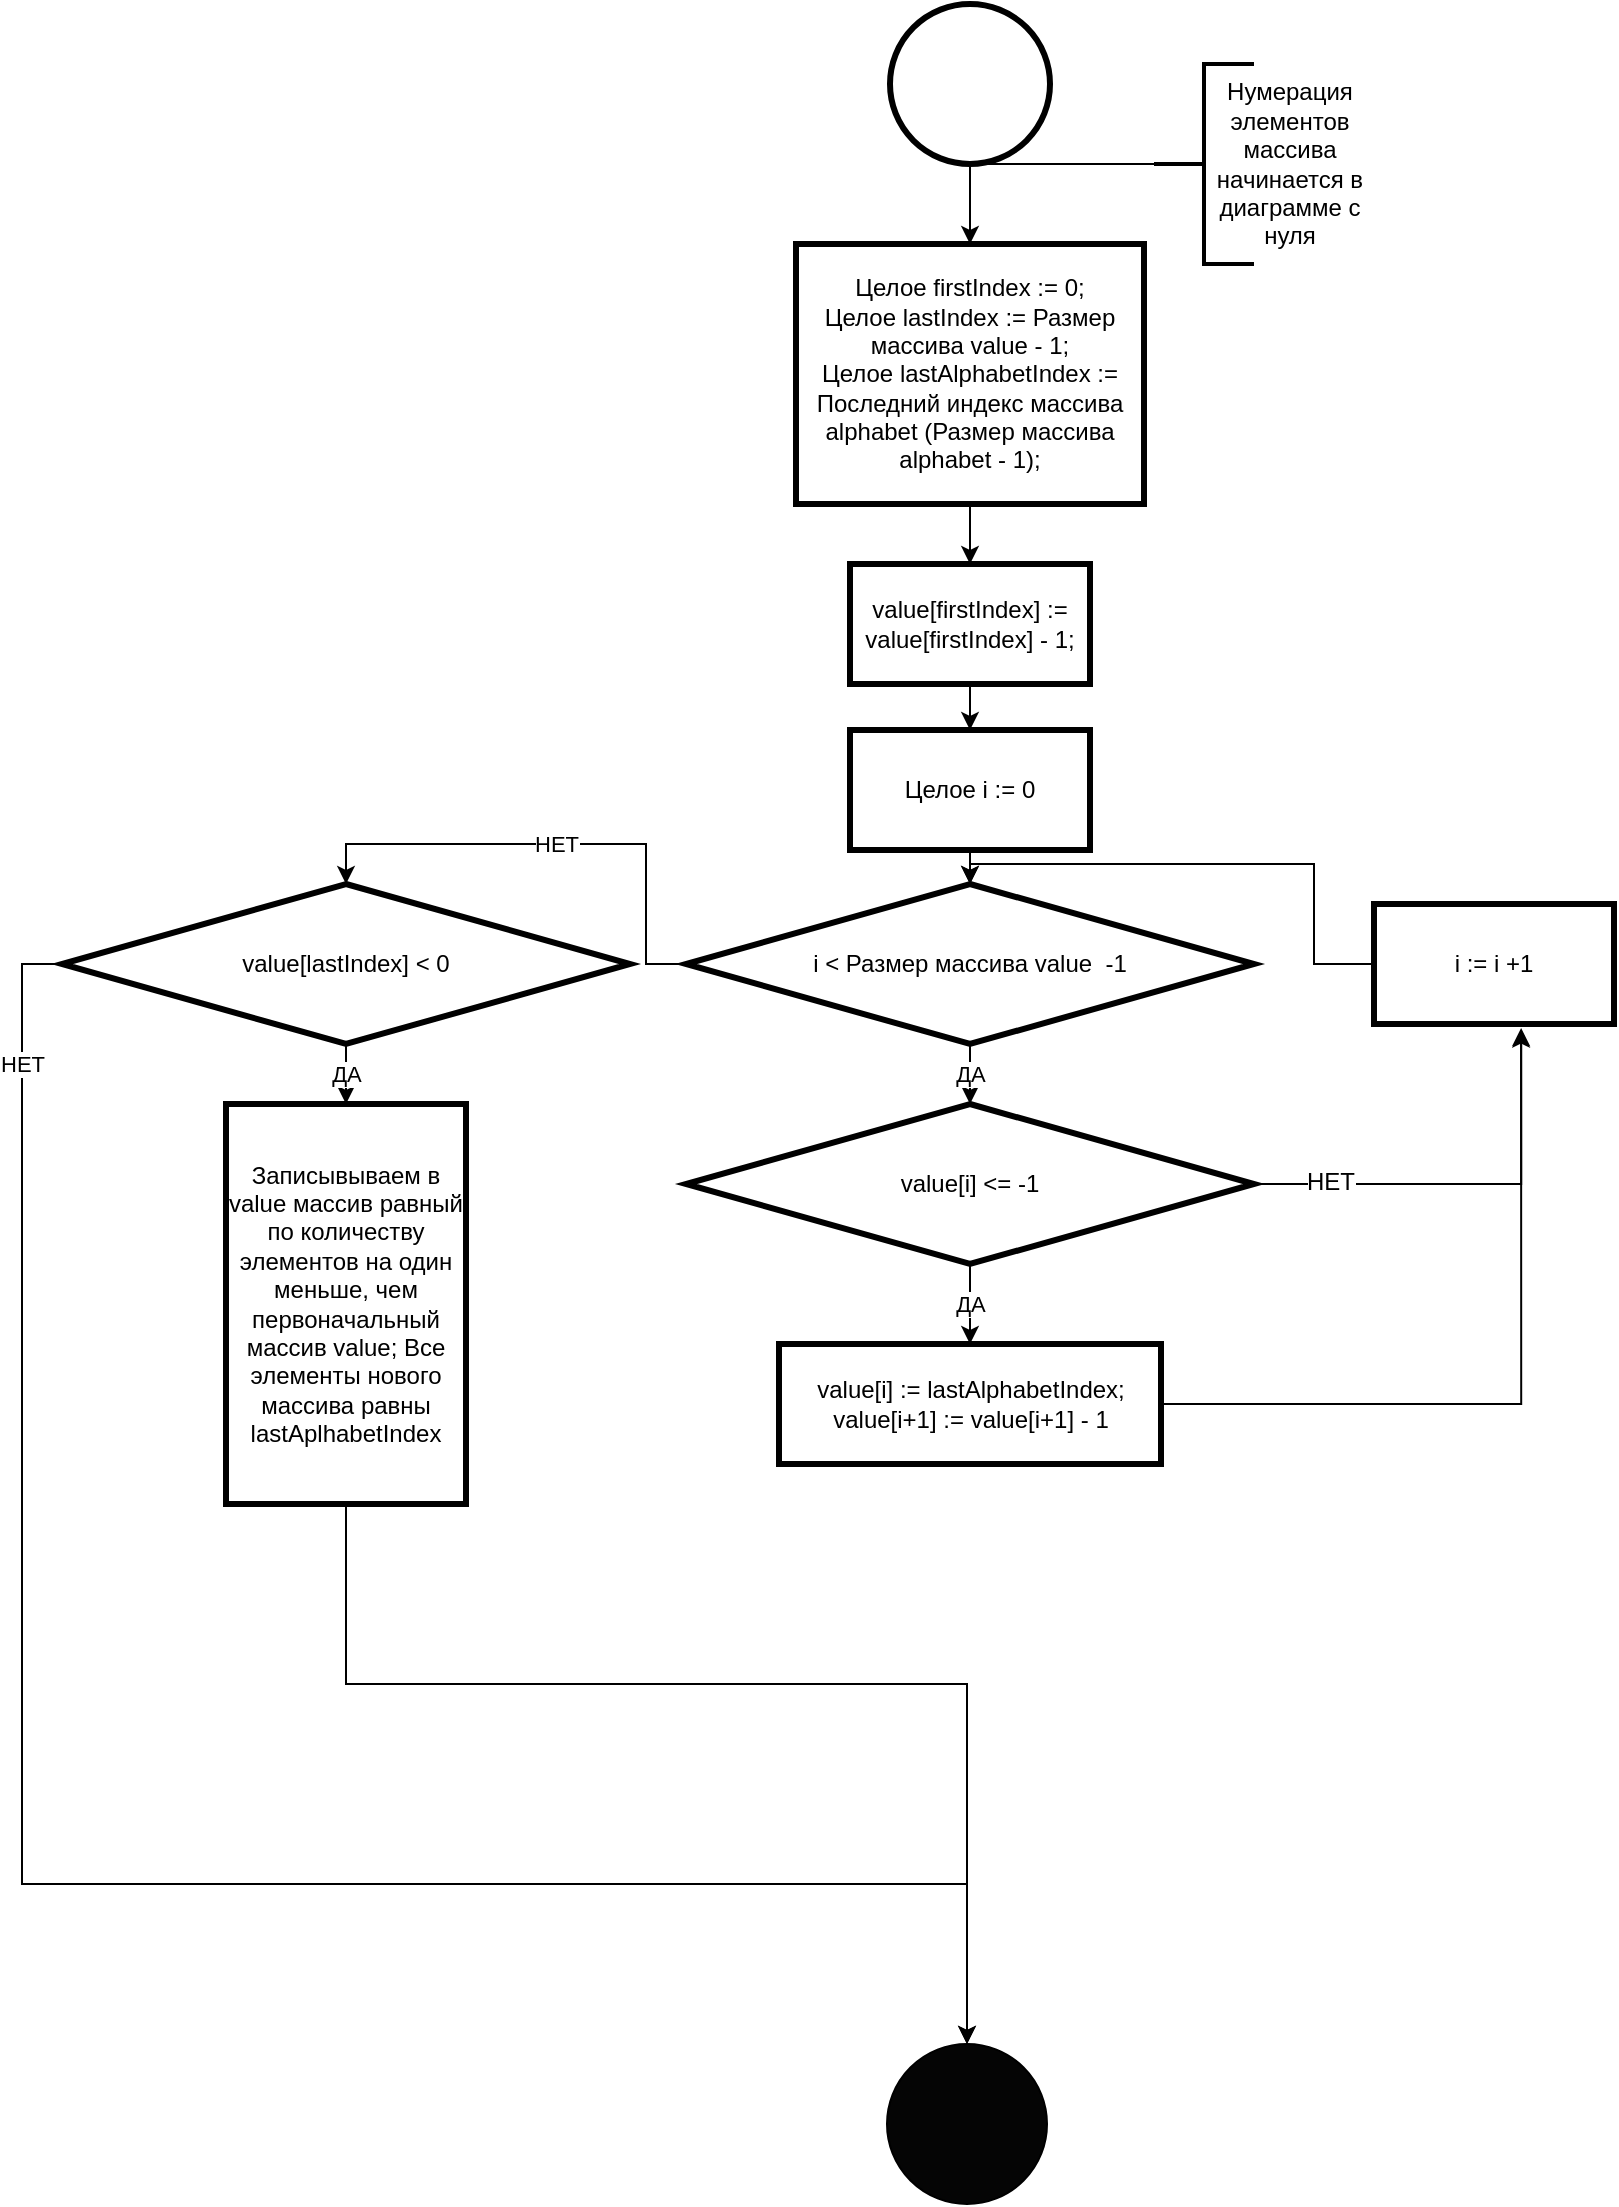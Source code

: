<mxfile pages="1" version="11.2.2" type="device"><diagram name="Page-1" id="9f46799a-70d6-7492-0946-bef42562c5a5"><mxGraphModel dx="541" dy="829" grid="1" gridSize="10" guides="1" tooltips="1" connect="1" arrows="1" fold="1" page="1" pageScale="1" pageWidth="1169" pageHeight="827" background="#ffffff" math="0" shadow="0"><root><mxCell id="0"/><mxCell id="1" parent="0"/><mxCell id="xZN6rbksxn1n_Ldc4MLy-4" style="edgeStyle=orthogonalEdgeStyle;rounded=0;orthogonalLoop=1;jettySize=auto;html=1;entryX=0.5;entryY=0;entryDx=0;entryDy=0;" edge="1" parent="1" source="UuCqGnlQUb-CQXjbqGYS-2" target="0ZZqwP2osCYtnXRCdj84-11"><mxGeometry relative="1" as="geometry"/></mxCell><mxCell id="UuCqGnlQUb-CQXjbqGYS-2" value="" style="ellipse;whiteSpace=wrap;html=1;aspect=fixed;strokeWidth=3;" parent="1" vertex="1"><mxGeometry x="544" y="20" width="80" height="80" as="geometry"/></mxCell><mxCell id="UuCqGnlQUb-CQXjbqGYS-3" value="" style="ellipse;whiteSpace=wrap;html=1;aspect=fixed;fontColor=#000000;fillColor=#050505;" parent="1" vertex="1"><mxGeometry x="542.5" y="1040" width="80" height="80" as="geometry"/></mxCell><mxCell id="UuCqGnlQUb-CQXjbqGYS-60" style="edgeStyle=orthogonalEdgeStyle;rounded=0;orthogonalLoop=1;jettySize=auto;html=1;exitX=1;exitY=0.5;exitDx=0;exitDy=0;entryX=0.5;entryY=0;entryDx=0;entryDy=0;fontColor=#000000;" parent="1" edge="1"><mxGeometry relative="1" as="geometry"><Array as="points"><mxPoint x="727" y="200"/><mxPoint x="1160" y="200"/><mxPoint x="1160" y="950"/><mxPoint x="583" y="950"/></Array><mxPoint x="726" y="310" as="sourcePoint"/></mxGeometry></mxCell><mxCell id="xZN6rbksxn1n_Ldc4MLy-36" value="ДА" style="edgeStyle=orthogonalEdgeStyle;rounded=0;orthogonalLoop=1;jettySize=auto;html=1;exitX=0.5;exitY=1;exitDx=0;exitDy=0;entryX=0.5;entryY=0;entryDx=0;entryDy=0;" edge="1" parent="1" source="6HzRkY3QKBv-fyKpoPUi-3" target="xZN6rbksxn1n_Ldc4MLy-34"><mxGeometry relative="1" as="geometry"/></mxCell><mxCell id="xZN6rbksxn1n_Ldc4MLy-45" value="НЕТ" style="edgeStyle=orthogonalEdgeStyle;rounded=0;orthogonalLoop=1;jettySize=auto;html=1;exitX=0;exitY=0.5;exitDx=0;exitDy=0;entryX=0.5;entryY=0;entryDx=0;entryDy=0;" edge="1" parent="1" source="6HzRkY3QKBv-fyKpoPUi-3" target="xZN6rbksxn1n_Ldc4MLy-44"><mxGeometry relative="1" as="geometry"/></mxCell><mxCell id="6HzRkY3QKBv-fyKpoPUi-3" value="i &amp;lt; Размер массива value&amp;nbsp; -1" style="rhombus;whiteSpace=wrap;html=1;fillColor=#FFFFFF;fontColor=#000000;strokeWidth=3;" parent="1" vertex="1"><mxGeometry x="442" y="460" width="284" height="80" as="geometry"/></mxCell><mxCell id="0ZZqwP2osCYtnXRCdj84-3" value="Нумерация элементов массива начинается в диаграмме с нуля" style="text;html=1;strokeColor=none;fillColor=none;align=center;verticalAlign=middle;whiteSpace=wrap;rounded=0;" parent="1" vertex="1"><mxGeometry x="702" y="60" width="84" height="80" as="geometry"/></mxCell><mxCell id="xZN6rbksxn1n_Ldc4MLy-29" style="edgeStyle=orthogonalEdgeStyle;rounded=0;orthogonalLoop=1;jettySize=auto;html=1;" edge="1" parent="1" source="0ZZqwP2osCYtnXRCdj84-11" target="xZN6rbksxn1n_Ldc4MLy-15"><mxGeometry relative="1" as="geometry"/></mxCell><mxCell id="0ZZqwP2osCYtnXRCdj84-11" value="Целое firstIndex := 0;&lt;br&gt;Целое lastIndex := Размер массива value - 1;&lt;br&gt;Целое lastAlphabetIndex := Последний индекс массива alphabet (Размер массива alphabet - 1);" style="rounded=0;whiteSpace=wrap;html=1;strokeWidth=3;" parent="1" vertex="1"><mxGeometry x="497" y="140" width="174" height="130" as="geometry"/></mxCell><mxCell id="0ZZqwP2osCYtnXRCdj84-45" style="edgeStyle=orthogonalEdgeStyle;rounded=0;orthogonalLoop=1;jettySize=auto;html=1;endArrow=none;endFill=0;entryX=0.5;entryY=1;entryDx=0;entryDy=0;" parent="1" source="0ZZqwP2osCYtnXRCdj84-44" target="UuCqGnlQUb-CQXjbqGYS-2" edge="1"><mxGeometry relative="1" as="geometry"><mxPoint x="580" y="110" as="targetPoint"/><Array as="points"><mxPoint x="620" y="100"/><mxPoint x="620" y="100"/></Array></mxGeometry></mxCell><mxCell id="0ZZqwP2osCYtnXRCdj84-44" value="" style="strokeWidth=2;html=1;shape=mxgraph.flowchart.annotation_2;align=left;pointerEvents=1" parent="1" vertex="1"><mxGeometry x="676" y="50" width="50" height="100" as="geometry"/></mxCell><mxCell id="xZN6rbksxn1n_Ldc4MLy-31" style="edgeStyle=orthogonalEdgeStyle;rounded=0;orthogonalLoop=1;jettySize=auto;html=1;" edge="1" parent="1" source="xZN6rbksxn1n_Ldc4MLy-15" target="xZN6rbksxn1n_Ldc4MLy-30"><mxGeometry relative="1" as="geometry"/></mxCell><mxCell id="xZN6rbksxn1n_Ldc4MLy-15" value="value[firstIndex] := value[firstIndex] - 1;" style="rounded=0;whiteSpace=wrap;html=1;strokeWidth=3;" vertex="1" parent="1"><mxGeometry x="524" y="300" width="120" height="60" as="geometry"/></mxCell><mxCell id="xZN6rbksxn1n_Ldc4MLy-35" style="edgeStyle=orthogonalEdgeStyle;rounded=0;orthogonalLoop=1;jettySize=auto;html=1;exitX=0.5;exitY=1;exitDx=0;exitDy=0;entryX=0.5;entryY=0;entryDx=0;entryDy=0;" edge="1" parent="1" source="xZN6rbksxn1n_Ldc4MLy-30" target="6HzRkY3QKBv-fyKpoPUi-3"><mxGeometry relative="1" as="geometry"/></mxCell><mxCell id="xZN6rbksxn1n_Ldc4MLy-30" value="Целое i := 0" style="rounded=0;whiteSpace=wrap;html=1;strokeWidth=3;" vertex="1" parent="1"><mxGeometry x="524" y="383" width="120" height="60" as="geometry"/></mxCell><mxCell id="xZN6rbksxn1n_Ldc4MLy-38" style="edgeStyle=orthogonalEdgeStyle;rounded=0;orthogonalLoop=1;jettySize=auto;html=1;entryX=0.5;entryY=0;entryDx=0;entryDy=0;" edge="1" parent="1" source="xZN6rbksxn1n_Ldc4MLy-32" target="6HzRkY3QKBv-fyKpoPUi-3"><mxGeometry relative="1" as="geometry"><Array as="points"><mxPoint x="756" y="500"/><mxPoint x="756" y="450"/><mxPoint x="584" y="450"/></Array></mxGeometry></mxCell><mxCell id="xZN6rbksxn1n_Ldc4MLy-32" value="i := i +1" style="rounded=0;whiteSpace=wrap;html=1;strokeWidth=3;" vertex="1" parent="1"><mxGeometry x="786" y="470" width="120" height="60" as="geometry"/></mxCell><mxCell id="xZN6rbksxn1n_Ldc4MLy-37" style="edgeStyle=orthogonalEdgeStyle;rounded=0;orthogonalLoop=1;jettySize=auto;html=1;entryX=0.613;entryY=1.047;entryDx=0;entryDy=0;entryPerimeter=0;" edge="1" parent="1" source="xZN6rbksxn1n_Ldc4MLy-34" target="xZN6rbksxn1n_Ldc4MLy-32"><mxGeometry relative="1" as="geometry"/></mxCell><mxCell id="xZN6rbksxn1n_Ldc4MLy-39" value="НЕТ" style="text;html=1;resizable=0;points=[];align=center;verticalAlign=middle;labelBackgroundColor=#ffffff;" vertex="1" connectable="0" parent="xZN6rbksxn1n_Ldc4MLy-37"><mxGeometry x="-0.642" y="1" relative="1" as="geometry"><mxPoint as="offset"/></mxGeometry></mxCell><mxCell id="xZN6rbksxn1n_Ldc4MLy-41" value="ДА" style="edgeStyle=orthogonalEdgeStyle;rounded=0;orthogonalLoop=1;jettySize=auto;html=1;exitX=0.5;exitY=1;exitDx=0;exitDy=0;entryX=0.5;entryY=0;entryDx=0;entryDy=0;" edge="1" parent="1" source="xZN6rbksxn1n_Ldc4MLy-34" target="xZN6rbksxn1n_Ldc4MLy-40"><mxGeometry relative="1" as="geometry"/></mxCell><mxCell id="xZN6rbksxn1n_Ldc4MLy-34" value="value[i] &amp;lt;= -1" style="rhombus;whiteSpace=wrap;html=1;fillColor=#FFFFFF;fontColor=#000000;strokeWidth=3;" vertex="1" parent="1"><mxGeometry x="442" y="570" width="284" height="80" as="geometry"/></mxCell><mxCell id="xZN6rbksxn1n_Ldc4MLy-42" style="edgeStyle=orthogonalEdgeStyle;rounded=0;orthogonalLoop=1;jettySize=auto;html=1;entryX=0.613;entryY=1.033;entryDx=0;entryDy=0;entryPerimeter=0;" edge="1" parent="1" source="xZN6rbksxn1n_Ldc4MLy-40" target="xZN6rbksxn1n_Ldc4MLy-32"><mxGeometry relative="1" as="geometry"/></mxCell><mxCell id="xZN6rbksxn1n_Ldc4MLy-40" value="value[i] := lastAlphabetIndex;&lt;br&gt;value[i+1] := value[i+1] - 1" style="rounded=0;whiteSpace=wrap;html=1;strokeWidth=3;" vertex="1" parent="1"><mxGeometry x="488.5" y="690" width="191" height="60" as="geometry"/></mxCell><mxCell id="xZN6rbksxn1n_Ldc4MLy-47" value="ДА" style="edgeStyle=orthogonalEdgeStyle;rounded=0;orthogonalLoop=1;jettySize=auto;html=1;entryX=0.5;entryY=0;entryDx=0;entryDy=0;" edge="1" parent="1" source="xZN6rbksxn1n_Ldc4MLy-44" target="xZN6rbksxn1n_Ldc4MLy-46"><mxGeometry relative="1" as="geometry"/></mxCell><mxCell id="xZN6rbksxn1n_Ldc4MLy-48" value="НЕТ" style="edgeStyle=orthogonalEdgeStyle;rounded=0;orthogonalLoop=1;jettySize=auto;html=1;exitX=0;exitY=0.5;exitDx=0;exitDy=0;entryX=0.5;entryY=0;entryDx=0;entryDy=0;" edge="1" parent="1" source="xZN6rbksxn1n_Ldc4MLy-44" target="UuCqGnlQUb-CQXjbqGYS-3"><mxGeometry x="-0.865" relative="1" as="geometry"><Array as="points"><mxPoint x="110" y="500"/><mxPoint x="110" y="960"/><mxPoint x="583" y="960"/></Array><mxPoint as="offset"/></mxGeometry></mxCell><mxCell id="xZN6rbksxn1n_Ldc4MLy-44" value="value[lastIndex] &amp;lt; 0" style="rhombus;whiteSpace=wrap;html=1;fillColor=#FFFFFF;fontColor=#000000;strokeWidth=3;" vertex="1" parent="1"><mxGeometry x="130" y="460" width="284" height="80" as="geometry"/></mxCell><mxCell id="xZN6rbksxn1n_Ldc4MLy-49" style="edgeStyle=orthogonalEdgeStyle;rounded=0;orthogonalLoop=1;jettySize=auto;html=1;entryX=0.5;entryY=0;entryDx=0;entryDy=0;" edge="1" parent="1" source="xZN6rbksxn1n_Ldc4MLy-46" target="UuCqGnlQUb-CQXjbqGYS-3"><mxGeometry relative="1" as="geometry"><Array as="points"><mxPoint x="272" y="860"/><mxPoint x="583" y="860"/></Array></mxGeometry></mxCell><mxCell id="xZN6rbksxn1n_Ldc4MLy-46" value="Записывываем в value массив равный по количеству элементов на один меньше, чем первоначальный массив value; Все элементы нового массива равны lastAplhabetIndex" style="rounded=0;whiteSpace=wrap;html=1;strokeWidth=3;" vertex="1" parent="1"><mxGeometry x="212" y="570" width="120" height="200" as="geometry"/></mxCell></root></mxGraphModel></diagram></mxfile>